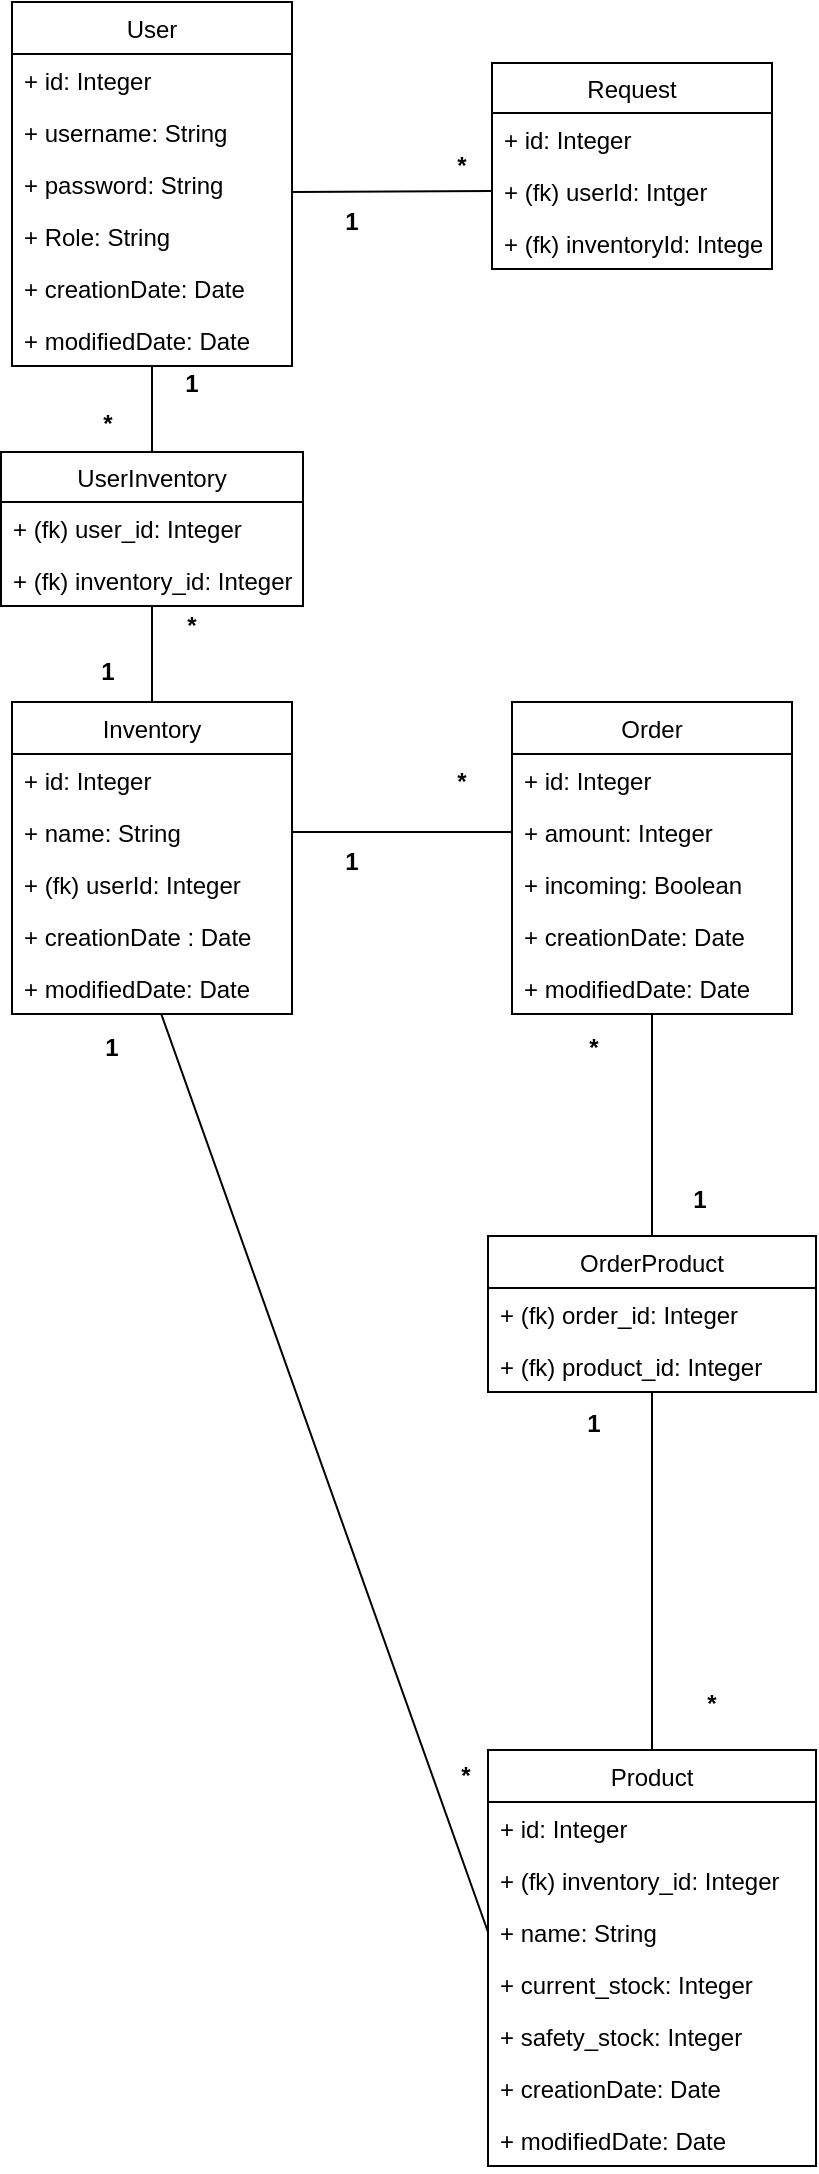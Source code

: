<mxfile version="13.1.0" type="device"><diagram id="U9nD0OUZwEhfjwb4ee_n" name="Page-1"><mxGraphModel dx="1419" dy="787" grid="0" gridSize="10" guides="1" tooltips="1" connect="1" arrows="1" fold="1" page="1" pageScale="1" pageWidth="850" pageHeight="1100" math="0" shadow="0"><root><mxCell id="0"/><mxCell id="1" parent="0"/><mxCell id="6Gp6RDNpMCws9xbFF7ds-25" value="" style="endArrow=none;html=1;exitX=1;exitY=0.5;exitDx=0;exitDy=0;entryX=0;entryY=0.5;entryDx=0;entryDy=0;" parent="1" source="6Gp6RDNpMCws9xbFF7ds-15" edge="1"><mxGeometry width="50" height="50" relative="1" as="geometry"><mxPoint x="400" y="330" as="sourcePoint"/><mxPoint x="450" y="435" as="targetPoint"/></mxGeometry></mxCell><mxCell id="6Gp6RDNpMCws9xbFF7ds-62" value="" style="endArrow=none;html=1;exitX=0.5;exitY=0;exitDx=0;exitDy=0;" parent="1" source="6TxChJPP6NPAX0iftSvQ-2" target="6Gp6RDNpMCws9xbFF7ds-59" edge="1"><mxGeometry width="50" height="50" relative="1" as="geometry"><mxPoint x="520" y="630" as="sourcePoint"/><mxPoint x="600" y="350" as="targetPoint"/></mxGeometry></mxCell><mxCell id="6Gp6RDNpMCws9xbFF7ds-1" value="User" style="swimlane;fontStyle=0;childLayout=stackLayout;horizontal=1;startSize=26;fillColor=none;horizontalStack=0;resizeParent=1;resizeParentMax=0;resizeLast=0;collapsible=1;marginBottom=0;" parent="1" vertex="1"><mxGeometry x="200" y="20" width="140" height="182" as="geometry"/></mxCell><mxCell id="6Gp6RDNpMCws9xbFF7ds-2" value="+ id: Integer" style="text;strokeColor=none;fillColor=none;align=left;verticalAlign=top;spacingLeft=4;spacingRight=4;overflow=hidden;rotatable=0;points=[[0,0.5],[1,0.5]];portConstraint=eastwest;" parent="6Gp6RDNpMCws9xbFF7ds-1" vertex="1"><mxGeometry y="26" width="140" height="26" as="geometry"/></mxCell><mxCell id="6Gp6RDNpMCws9xbFF7ds-3" value="+ username: String" style="text;strokeColor=none;fillColor=none;align=left;verticalAlign=top;spacingLeft=4;spacingRight=4;overflow=hidden;rotatable=0;points=[[0,0.5],[1,0.5]];portConstraint=eastwest;" parent="6Gp6RDNpMCws9xbFF7ds-1" vertex="1"><mxGeometry y="52" width="140" height="26" as="geometry"/></mxCell><mxCell id="6Gp6RDNpMCws9xbFF7ds-4" value="+ password: String" style="text;strokeColor=none;fillColor=none;align=left;verticalAlign=top;spacingLeft=4;spacingRight=4;overflow=hidden;rotatable=0;points=[[0,0.5],[1,0.5]];portConstraint=eastwest;" parent="6Gp6RDNpMCws9xbFF7ds-1" vertex="1"><mxGeometry y="78" width="140" height="26" as="geometry"/></mxCell><mxCell id="6Gp6RDNpMCws9xbFF7ds-6" value="+ Role: String" style="text;strokeColor=none;fillColor=none;align=left;verticalAlign=top;spacingLeft=4;spacingRight=4;overflow=hidden;rotatable=0;points=[[0,0.5],[1,0.5]];portConstraint=eastwest;" parent="6Gp6RDNpMCws9xbFF7ds-1" vertex="1"><mxGeometry y="104" width="140" height="26" as="geometry"/></mxCell><mxCell id="6Gp6RDNpMCws9xbFF7ds-63" value="+ creationDate: Date" style="text;strokeColor=none;fillColor=none;align=left;verticalAlign=top;spacingLeft=4;spacingRight=4;overflow=hidden;rotatable=0;points=[[0,0.5],[1,0.5]];portConstraint=eastwest;" parent="6Gp6RDNpMCws9xbFF7ds-1" vertex="1"><mxGeometry y="130" width="140" height="26" as="geometry"/></mxCell><mxCell id="6Gp6RDNpMCws9xbFF7ds-64" value="+ modifiedDate: Date" style="text;strokeColor=none;fillColor=none;align=left;verticalAlign=top;spacingLeft=4;spacingRight=4;overflow=hidden;rotatable=0;points=[[0,0.5],[1,0.5]];portConstraint=eastwest;" parent="6Gp6RDNpMCws9xbFF7ds-1" vertex="1"><mxGeometry y="156" width="140" height="26" as="geometry"/></mxCell><mxCell id="6Gp6RDNpMCws9xbFF7ds-71" value="" style="endArrow=none;html=1;entryX=0;entryY=0.5;entryDx=0;entryDy=0;" parent="1" target="6Gp6RDNpMCws9xbFF7ds-67" edge="1"><mxGeometry width="50" height="50" relative="1" as="geometry"><mxPoint x="340" y="115" as="sourcePoint"/><mxPoint x="410" y="90" as="targetPoint"/></mxGeometry></mxCell><mxCell id="6Gp6RDNpMCws9xbFF7ds-74" value="&lt;b&gt;*&lt;/b&gt;" style="text;html=1;strokeColor=none;fillColor=none;align=center;verticalAlign=middle;whiteSpace=wrap;rounded=0;" parent="1" vertex="1"><mxGeometry x="405" y="92" width="40" height="20" as="geometry"/></mxCell><mxCell id="6Gp6RDNpMCws9xbFF7ds-75" value="&lt;b&gt;1&lt;/b&gt;" style="text;html=1;strokeColor=none;fillColor=none;align=center;verticalAlign=middle;whiteSpace=wrap;rounded=0;" parent="1" vertex="1"><mxGeometry x="350" y="120" width="40" height="20" as="geometry"/></mxCell><mxCell id="6Gp6RDNpMCws9xbFF7ds-20" value="Order" style="swimlane;fontStyle=0;childLayout=stackLayout;horizontal=1;startSize=26;fillColor=none;horizontalStack=0;resizeParent=1;resizeParentMax=0;resizeLast=0;collapsible=1;marginBottom=0;" parent="1" vertex="1"><mxGeometry x="450" y="370" width="140" height="156" as="geometry"/></mxCell><mxCell id="6Gp6RDNpMCws9xbFF7ds-21" value="+ id: Integer" style="text;strokeColor=none;fillColor=none;align=left;verticalAlign=top;spacingLeft=4;spacingRight=4;overflow=hidden;rotatable=0;points=[[0,0.5],[1,0.5]];portConstraint=eastwest;" parent="6Gp6RDNpMCws9xbFF7ds-20" vertex="1"><mxGeometry y="26" width="140" height="26" as="geometry"/></mxCell><mxCell id="6Gp6RDNpMCws9xbFF7ds-23" value="+ amount: Integer" style="text;strokeColor=none;fillColor=none;align=left;verticalAlign=top;spacingLeft=4;spacingRight=4;overflow=hidden;rotatable=0;points=[[0,0.5],[1,0.5]];portConstraint=eastwest;" parent="6Gp6RDNpMCws9xbFF7ds-20" vertex="1"><mxGeometry y="52" width="140" height="26" as="geometry"/></mxCell><mxCell id="6TxChJPP6NPAX0iftSvQ-1" value="+ incoming: Boolean" style="text;strokeColor=none;fillColor=none;align=left;verticalAlign=top;spacingLeft=4;spacingRight=4;overflow=hidden;rotatable=0;points=[[0,0.5],[1,0.5]];portConstraint=eastwest;" vertex="1" parent="6Gp6RDNpMCws9xbFF7ds-20"><mxGeometry y="78" width="140" height="26" as="geometry"/></mxCell><mxCell id="6Gp6RDNpMCws9xbFF7ds-54" value="+ creationDate: Date" style="text;strokeColor=none;fillColor=none;align=left;verticalAlign=top;spacingLeft=4;spacingRight=4;overflow=hidden;rotatable=0;points=[[0,0.5],[1,0.5]];portConstraint=eastwest;" parent="6Gp6RDNpMCws9xbFF7ds-20" vertex="1"><mxGeometry y="104" width="140" height="26" as="geometry"/></mxCell><mxCell id="6Gp6RDNpMCws9xbFF7ds-59" value="+ modifiedDate: Date" style="text;strokeColor=none;fillColor=none;align=left;verticalAlign=top;spacingLeft=4;spacingRight=4;overflow=hidden;rotatable=0;points=[[0,0.5],[1,0.5]];portConstraint=eastwest;" parent="6Gp6RDNpMCws9xbFF7ds-20" vertex="1"><mxGeometry y="130" width="140" height="26" as="geometry"/></mxCell><mxCell id="6Gp6RDNpMCws9xbFF7ds-13" value="Inventory" style="swimlane;fontStyle=0;childLayout=stackLayout;horizontal=1;startSize=26;fillColor=none;horizontalStack=0;resizeParent=1;resizeParentMax=0;resizeLast=0;collapsible=1;marginBottom=0;" parent="1" vertex="1"><mxGeometry x="200" y="370" width="140" height="156" as="geometry"/></mxCell><mxCell id="6Gp6RDNpMCws9xbFF7ds-14" value="+ id: Integer" style="text;strokeColor=none;fillColor=none;align=left;verticalAlign=top;spacingLeft=4;spacingRight=4;overflow=hidden;rotatable=0;points=[[0,0.5],[1,0.5]];portConstraint=eastwest;" parent="6Gp6RDNpMCws9xbFF7ds-13" vertex="1"><mxGeometry y="26" width="140" height="26" as="geometry"/></mxCell><mxCell id="6Gp6RDNpMCws9xbFF7ds-15" value="+ name: String" style="text;strokeColor=none;fillColor=none;align=left;verticalAlign=top;spacingLeft=4;spacingRight=4;overflow=hidden;rotatable=0;points=[[0,0.5],[1,0.5]];portConstraint=eastwest;" parent="6Gp6RDNpMCws9xbFF7ds-13" vertex="1"><mxGeometry y="52" width="140" height="26" as="geometry"/></mxCell><mxCell id="6Gp6RDNpMCws9xbFF7ds-16" value="+ (fk) userId: Integer" style="text;strokeColor=none;fillColor=none;align=left;verticalAlign=top;spacingLeft=4;spacingRight=4;overflow=hidden;rotatable=0;points=[[0,0.5],[1,0.5]];portConstraint=eastwest;" parent="6Gp6RDNpMCws9xbFF7ds-13" vertex="1"><mxGeometry y="78" width="140" height="26" as="geometry"/></mxCell><mxCell id="6Gp6RDNpMCws9xbFF7ds-56" value="+ creationDate : Date" style="text;strokeColor=none;fillColor=none;align=left;verticalAlign=top;spacingLeft=4;spacingRight=4;overflow=hidden;rotatable=0;points=[[0,0.5],[1,0.5]];portConstraint=eastwest;" parent="6Gp6RDNpMCws9xbFF7ds-13" vertex="1"><mxGeometry y="104" width="140" height="26" as="geometry"/></mxCell><mxCell id="6Gp6RDNpMCws9xbFF7ds-57" value="+ modifiedDate: Date" style="text;strokeColor=none;fillColor=none;align=left;verticalAlign=top;spacingLeft=4;spacingRight=4;overflow=hidden;rotatable=0;points=[[0,0.5],[1,0.5]];portConstraint=eastwest;" parent="6Gp6RDNpMCws9xbFF7ds-13" vertex="1"><mxGeometry y="130" width="140" height="26" as="geometry"/></mxCell><mxCell id="6Gp6RDNpMCws9xbFF7ds-76" value="&lt;b&gt;*&lt;/b&gt;" style="text;html=1;strokeColor=none;fillColor=none;align=center;verticalAlign=middle;whiteSpace=wrap;rounded=0;" parent="1" vertex="1"><mxGeometry x="228" y="221" width="40" height="20" as="geometry"/></mxCell><mxCell id="6Gp6RDNpMCws9xbFF7ds-77" value="&lt;b&gt;*&lt;/b&gt;" style="text;html=1;strokeColor=none;fillColor=none;align=center;verticalAlign=middle;whiteSpace=wrap;rounded=0;" parent="1" vertex="1"><mxGeometry x="270" y="322" width="40" height="20" as="geometry"/></mxCell><mxCell id="6Gp6RDNpMCws9xbFF7ds-78" value="&lt;b&gt;*&lt;/b&gt;" style="text;html=1;strokeColor=none;fillColor=none;align=center;verticalAlign=middle;whiteSpace=wrap;rounded=0;" parent="1" vertex="1"><mxGeometry x="405" y="400" width="40" height="20" as="geometry"/></mxCell><mxCell id="6Gp6RDNpMCws9xbFF7ds-80" value="&lt;b&gt;1&lt;/b&gt;" style="text;html=1;strokeColor=none;fillColor=none;align=center;verticalAlign=middle;whiteSpace=wrap;rounded=0;" parent="1" vertex="1"><mxGeometry x="350" y="440" width="40" height="20" as="geometry"/></mxCell><mxCell id="6Gp6RDNpMCws9xbFF7ds-81" value="&lt;b&gt;*&lt;/b&gt;" style="text;html=1;strokeColor=none;fillColor=none;align=center;verticalAlign=middle;whiteSpace=wrap;rounded=0;" parent="1" vertex="1"><mxGeometry x="471" y="533" width="40" height="20" as="geometry"/></mxCell><mxCell id="6Gp6RDNpMCws9xbFF7ds-82" value="&lt;b&gt;*&lt;/b&gt;" style="text;html=1;strokeColor=none;fillColor=none;align=center;verticalAlign=middle;whiteSpace=wrap;rounded=0;" parent="1" vertex="1"><mxGeometry x="530" y="861" width="40" height="20" as="geometry"/></mxCell><mxCell id="6Gp6RDNpMCws9xbFF7ds-65" value="Request" style="swimlane;fontStyle=0;childLayout=stackLayout;horizontal=1;startSize=25;fillColor=none;horizontalStack=0;resizeParent=1;resizeParentMax=0;resizeLast=0;collapsible=1;marginBottom=0;" parent="1" vertex="1"><mxGeometry x="440" y="50.5" width="140" height="103" as="geometry"/></mxCell><mxCell id="6Gp6RDNpMCws9xbFF7ds-66" value="+ id: Integer" style="text;strokeColor=none;fillColor=none;align=left;verticalAlign=top;spacingLeft=4;spacingRight=4;overflow=hidden;rotatable=0;points=[[0,0.5],[1,0.5]];portConstraint=eastwest;" parent="6Gp6RDNpMCws9xbFF7ds-65" vertex="1"><mxGeometry y="25" width="140" height="26" as="geometry"/></mxCell><mxCell id="6Gp6RDNpMCws9xbFF7ds-67" value="+ (fk) userId: Intger" style="text;strokeColor=none;fillColor=none;align=left;verticalAlign=top;spacingLeft=4;spacingRight=4;overflow=hidden;rotatable=0;points=[[0,0.5],[1,0.5]];portConstraint=eastwest;" parent="6Gp6RDNpMCws9xbFF7ds-65" vertex="1"><mxGeometry y="51" width="140" height="26" as="geometry"/></mxCell><mxCell id="6Gp6RDNpMCws9xbFF7ds-68" value="+ (fk) inventoryId: Integer" style="text;strokeColor=none;fillColor=none;align=left;verticalAlign=top;spacingLeft=4;spacingRight=4;overflow=hidden;rotatable=0;points=[[0,0.5],[1,0.5]];portConstraint=eastwest;" parent="6Gp6RDNpMCws9xbFF7ds-65" vertex="1"><mxGeometry y="77" width="140" height="26" as="geometry"/></mxCell><mxCell id="6Gp6RDNpMCws9xbFF7ds-30" value="Product" style="swimlane;fontStyle=0;childLayout=stackLayout;horizontal=1;startSize=26;fillColor=none;horizontalStack=0;resizeParent=1;resizeParentMax=0;resizeLast=0;collapsible=1;marginBottom=0;" parent="1" vertex="1"><mxGeometry x="438" y="894" width="164" height="208" as="geometry"/></mxCell><mxCell id="6Gp6RDNpMCws9xbFF7ds-31" value="+ id: Integer" style="text;strokeColor=none;fillColor=none;align=left;verticalAlign=top;spacingLeft=4;spacingRight=4;overflow=hidden;rotatable=0;points=[[0,0.5],[1,0.5]];portConstraint=eastwest;" parent="6Gp6RDNpMCws9xbFF7ds-30" vertex="1"><mxGeometry y="26" width="164" height="26" as="geometry"/></mxCell><mxCell id="6Gp6RDNpMCws9xbFF7ds-32" value="+ (fk) inventory_id: Integer" style="text;strokeColor=none;fillColor=none;align=left;verticalAlign=top;spacingLeft=4;spacingRight=4;overflow=hidden;rotatable=0;points=[[0,0.5],[1,0.5]];portConstraint=eastwest;" parent="6Gp6RDNpMCws9xbFF7ds-30" vertex="1"><mxGeometry y="52" width="164" height="26" as="geometry"/></mxCell><mxCell id="6TxChJPP6NPAX0iftSvQ-16" value="+ name: String" style="text;strokeColor=none;fillColor=none;align=left;verticalAlign=top;spacingLeft=4;spacingRight=4;overflow=hidden;rotatable=0;points=[[0,0.5],[1,0.5]];portConstraint=eastwest;" vertex="1" parent="6Gp6RDNpMCws9xbFF7ds-30"><mxGeometry y="78" width="164" height="26" as="geometry"/></mxCell><mxCell id="6Gp6RDNpMCws9xbFF7ds-33" value="+ current_stock: Integer " style="text;strokeColor=none;fillColor=none;align=left;verticalAlign=top;spacingLeft=4;spacingRight=4;overflow=hidden;rotatable=0;points=[[0,0.5],[1,0.5]];portConstraint=eastwest;" parent="6Gp6RDNpMCws9xbFF7ds-30" vertex="1"><mxGeometry y="104" width="164" height="26" as="geometry"/></mxCell><mxCell id="6Gp6RDNpMCws9xbFF7ds-41" value="+ safety_stock: Integer" style="text;strokeColor=none;fillColor=none;align=left;verticalAlign=top;spacingLeft=4;spacingRight=4;overflow=hidden;rotatable=0;points=[[0,0.5],[1,0.5]];portConstraint=eastwest;" parent="6Gp6RDNpMCws9xbFF7ds-30" vertex="1"><mxGeometry y="130" width="164" height="26" as="geometry"/></mxCell><mxCell id="6Gp6RDNpMCws9xbFF7ds-60" value="+ creationDate: Date" style="text;strokeColor=none;fillColor=none;align=left;verticalAlign=top;spacingLeft=4;spacingRight=4;overflow=hidden;rotatable=0;points=[[0,0.5],[1,0.5]];portConstraint=eastwest;" parent="6Gp6RDNpMCws9xbFF7ds-30" vertex="1"><mxGeometry y="156" width="164" height="26" as="geometry"/></mxCell><mxCell id="6Gp6RDNpMCws9xbFF7ds-61" value="+ modifiedDate: Date" style="text;strokeColor=none;fillColor=none;align=left;verticalAlign=top;spacingLeft=4;spacingRight=4;overflow=hidden;rotatable=0;points=[[0,0.5],[1,0.5]];portConstraint=eastwest;" parent="6Gp6RDNpMCws9xbFF7ds-30" vertex="1"><mxGeometry y="182" width="164" height="26" as="geometry"/></mxCell><mxCell id="6TxChJPP6NPAX0iftSvQ-2" value="OrderProduct" style="swimlane;fontStyle=0;childLayout=stackLayout;horizontal=1;startSize=26;fillColor=none;horizontalStack=0;resizeParent=1;resizeParentMax=0;resizeLast=0;collapsible=1;marginBottom=0;" vertex="1" parent="1"><mxGeometry x="438" y="637" width="164" height="78" as="geometry"/></mxCell><mxCell id="6TxChJPP6NPAX0iftSvQ-3" value="+ (fk) order_id: Integer" style="text;strokeColor=none;fillColor=none;align=left;verticalAlign=top;spacingLeft=4;spacingRight=4;overflow=hidden;rotatable=0;points=[[0,0.5],[1,0.5]];portConstraint=eastwest;" vertex="1" parent="6TxChJPP6NPAX0iftSvQ-2"><mxGeometry y="26" width="164" height="26" as="geometry"/></mxCell><mxCell id="6TxChJPP6NPAX0iftSvQ-4" value="+ (fk) product_id: Integer" style="text;strokeColor=none;fillColor=none;align=left;verticalAlign=top;spacingLeft=4;spacingRight=4;overflow=hidden;rotatable=0;points=[[0,0.5],[1,0.5]];portConstraint=eastwest;" vertex="1" parent="6TxChJPP6NPAX0iftSvQ-2"><mxGeometry y="52" width="164" height="26" as="geometry"/></mxCell><mxCell id="6TxChJPP6NPAX0iftSvQ-13" value="" style="endArrow=none;html=1;exitX=0.5;exitY=0;exitDx=0;exitDy=0;" edge="1" parent="1" source="6Gp6RDNpMCws9xbFF7ds-30" target="6TxChJPP6NPAX0iftSvQ-4"><mxGeometry width="50" height="50" relative="1" as="geometry"><mxPoint x="513" y="818" as="sourcePoint"/><mxPoint x="513" y="733" as="targetPoint"/></mxGeometry></mxCell><mxCell id="6TxChJPP6NPAX0iftSvQ-14" value="&lt;b&gt;1&lt;/b&gt;" style="text;html=1;strokeColor=none;fillColor=none;align=center;verticalAlign=middle;whiteSpace=wrap;rounded=0;" vertex="1" parent="1"><mxGeometry x="524" y="609" width="40" height="20" as="geometry"/></mxCell><mxCell id="6TxChJPP6NPAX0iftSvQ-15" value="&lt;b&gt;1&lt;/b&gt;" style="text;html=1;strokeColor=none;fillColor=none;align=center;verticalAlign=middle;whiteSpace=wrap;rounded=0;" vertex="1" parent="1"><mxGeometry x="471" y="721" width="40" height="20" as="geometry"/></mxCell><mxCell id="6TxChJPP6NPAX0iftSvQ-17" value="" style="endArrow=none;html=1;exitX=0;exitY=0.5;exitDx=0;exitDy=0;" edge="1" parent="1" source="6TxChJPP6NPAX0iftSvQ-16" target="6Gp6RDNpMCws9xbFF7ds-57"><mxGeometry width="50" height="50" relative="1" as="geometry"><mxPoint x="264" y="721" as="sourcePoint"/><mxPoint x="264" y="542" as="targetPoint"/></mxGeometry></mxCell><mxCell id="6TxChJPP6NPAX0iftSvQ-18" value="&lt;b&gt;1&lt;/b&gt;" style="text;html=1;strokeColor=none;fillColor=none;align=center;verticalAlign=middle;whiteSpace=wrap;rounded=0;" vertex="1" parent="1"><mxGeometry x="230" y="533" width="40" height="20" as="geometry"/></mxCell><mxCell id="6TxChJPP6NPAX0iftSvQ-19" value="&lt;b&gt;*&lt;/b&gt;" style="text;html=1;strokeColor=none;fillColor=none;align=center;verticalAlign=middle;whiteSpace=wrap;rounded=0;" vertex="1" parent="1"><mxGeometry x="407" y="897" width="40" height="20" as="geometry"/></mxCell><mxCell id="6TxChJPP6NPAX0iftSvQ-20" value="UserInventory" style="swimlane;fontStyle=0;childLayout=stackLayout;horizontal=1;startSize=25;fillColor=none;horizontalStack=0;resizeParent=1;resizeParentMax=0;resizeLast=0;collapsible=1;marginBottom=0;" vertex="1" parent="1"><mxGeometry x="194.5" y="245" width="151" height="77" as="geometry"/></mxCell><mxCell id="6TxChJPP6NPAX0iftSvQ-21" value="+ (fk) user_id: Integer" style="text;strokeColor=none;fillColor=none;align=left;verticalAlign=top;spacingLeft=4;spacingRight=4;overflow=hidden;rotatable=0;points=[[0,0.5],[1,0.5]];portConstraint=eastwest;" vertex="1" parent="6TxChJPP6NPAX0iftSvQ-20"><mxGeometry y="25" width="151" height="26" as="geometry"/></mxCell><mxCell id="6TxChJPP6NPAX0iftSvQ-22" value="+ (fk) inventory_id: Integer" style="text;strokeColor=none;fillColor=none;align=left;verticalAlign=top;spacingLeft=4;spacingRight=4;overflow=hidden;rotatable=0;points=[[0,0.5],[1,0.5]];portConstraint=eastwest;" vertex="1" parent="6TxChJPP6NPAX0iftSvQ-20"><mxGeometry y="51" width="151" height="26" as="geometry"/></mxCell><mxCell id="6TxChJPP6NPAX0iftSvQ-24" value="" style="endArrow=none;html=1;exitX=0.5;exitY=0;exitDx=0;exitDy=0;" edge="1" parent="1" source="6TxChJPP6NPAX0iftSvQ-20" target="6Gp6RDNpMCws9xbFF7ds-64"><mxGeometry width="50" height="50" relative="1" as="geometry"><mxPoint x="264" y="223" as="sourcePoint"/><mxPoint x="374" y="223" as="targetPoint"/></mxGeometry></mxCell><mxCell id="6TxChJPP6NPAX0iftSvQ-25" value="" style="endArrow=none;html=1;exitX=0.5;exitY=0;exitDx=0;exitDy=0;" edge="1" parent="1" source="6Gp6RDNpMCws9xbFF7ds-13" target="6TxChJPP6NPAX0iftSvQ-22"><mxGeometry width="50" height="50" relative="1" as="geometry"><mxPoint x="280" y="255" as="sourcePoint"/><mxPoint x="280" y="212" as="targetPoint"/></mxGeometry></mxCell><mxCell id="6TxChJPP6NPAX0iftSvQ-26" value="&lt;b&gt;1&lt;/b&gt;" style="text;html=1;strokeColor=none;fillColor=none;align=center;verticalAlign=middle;whiteSpace=wrap;rounded=0;" vertex="1" parent="1"><mxGeometry x="270" y="201" width="40" height="20" as="geometry"/></mxCell><mxCell id="6TxChJPP6NPAX0iftSvQ-27" value="&lt;b&gt;1&lt;/b&gt;" style="text;html=1;strokeColor=none;fillColor=none;align=center;verticalAlign=middle;whiteSpace=wrap;rounded=0;" vertex="1" parent="1"><mxGeometry x="228" y="345" width="40" height="20" as="geometry"/></mxCell></root></mxGraphModel></diagram></mxfile>